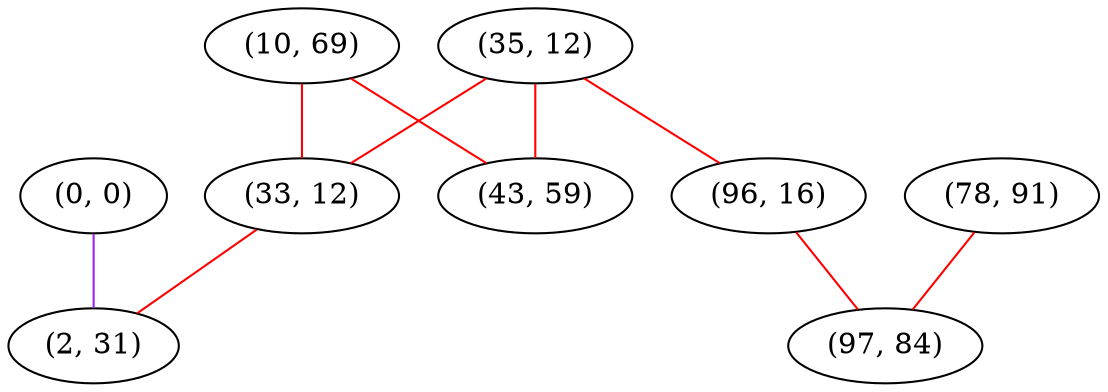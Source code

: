 graph "" {
"(10, 69)";
"(0, 0)";
"(35, 12)";
"(33, 12)";
"(2, 31)";
"(78, 91)";
"(96, 16)";
"(43, 59)";
"(97, 84)";
"(10, 69)" -- "(43, 59)"  [color=red, key=0, weight=1];
"(10, 69)" -- "(33, 12)"  [color=red, key=0, weight=1];
"(0, 0)" -- "(2, 31)"  [color=purple, key=0, weight=4];
"(35, 12)" -- "(96, 16)"  [color=red, key=0, weight=1];
"(35, 12)" -- "(43, 59)"  [color=red, key=0, weight=1];
"(35, 12)" -- "(33, 12)"  [color=red, key=0, weight=1];
"(33, 12)" -- "(2, 31)"  [color=red, key=0, weight=1];
"(78, 91)" -- "(97, 84)"  [color=red, key=0, weight=1];
"(96, 16)" -- "(97, 84)"  [color=red, key=0, weight=1];
}
